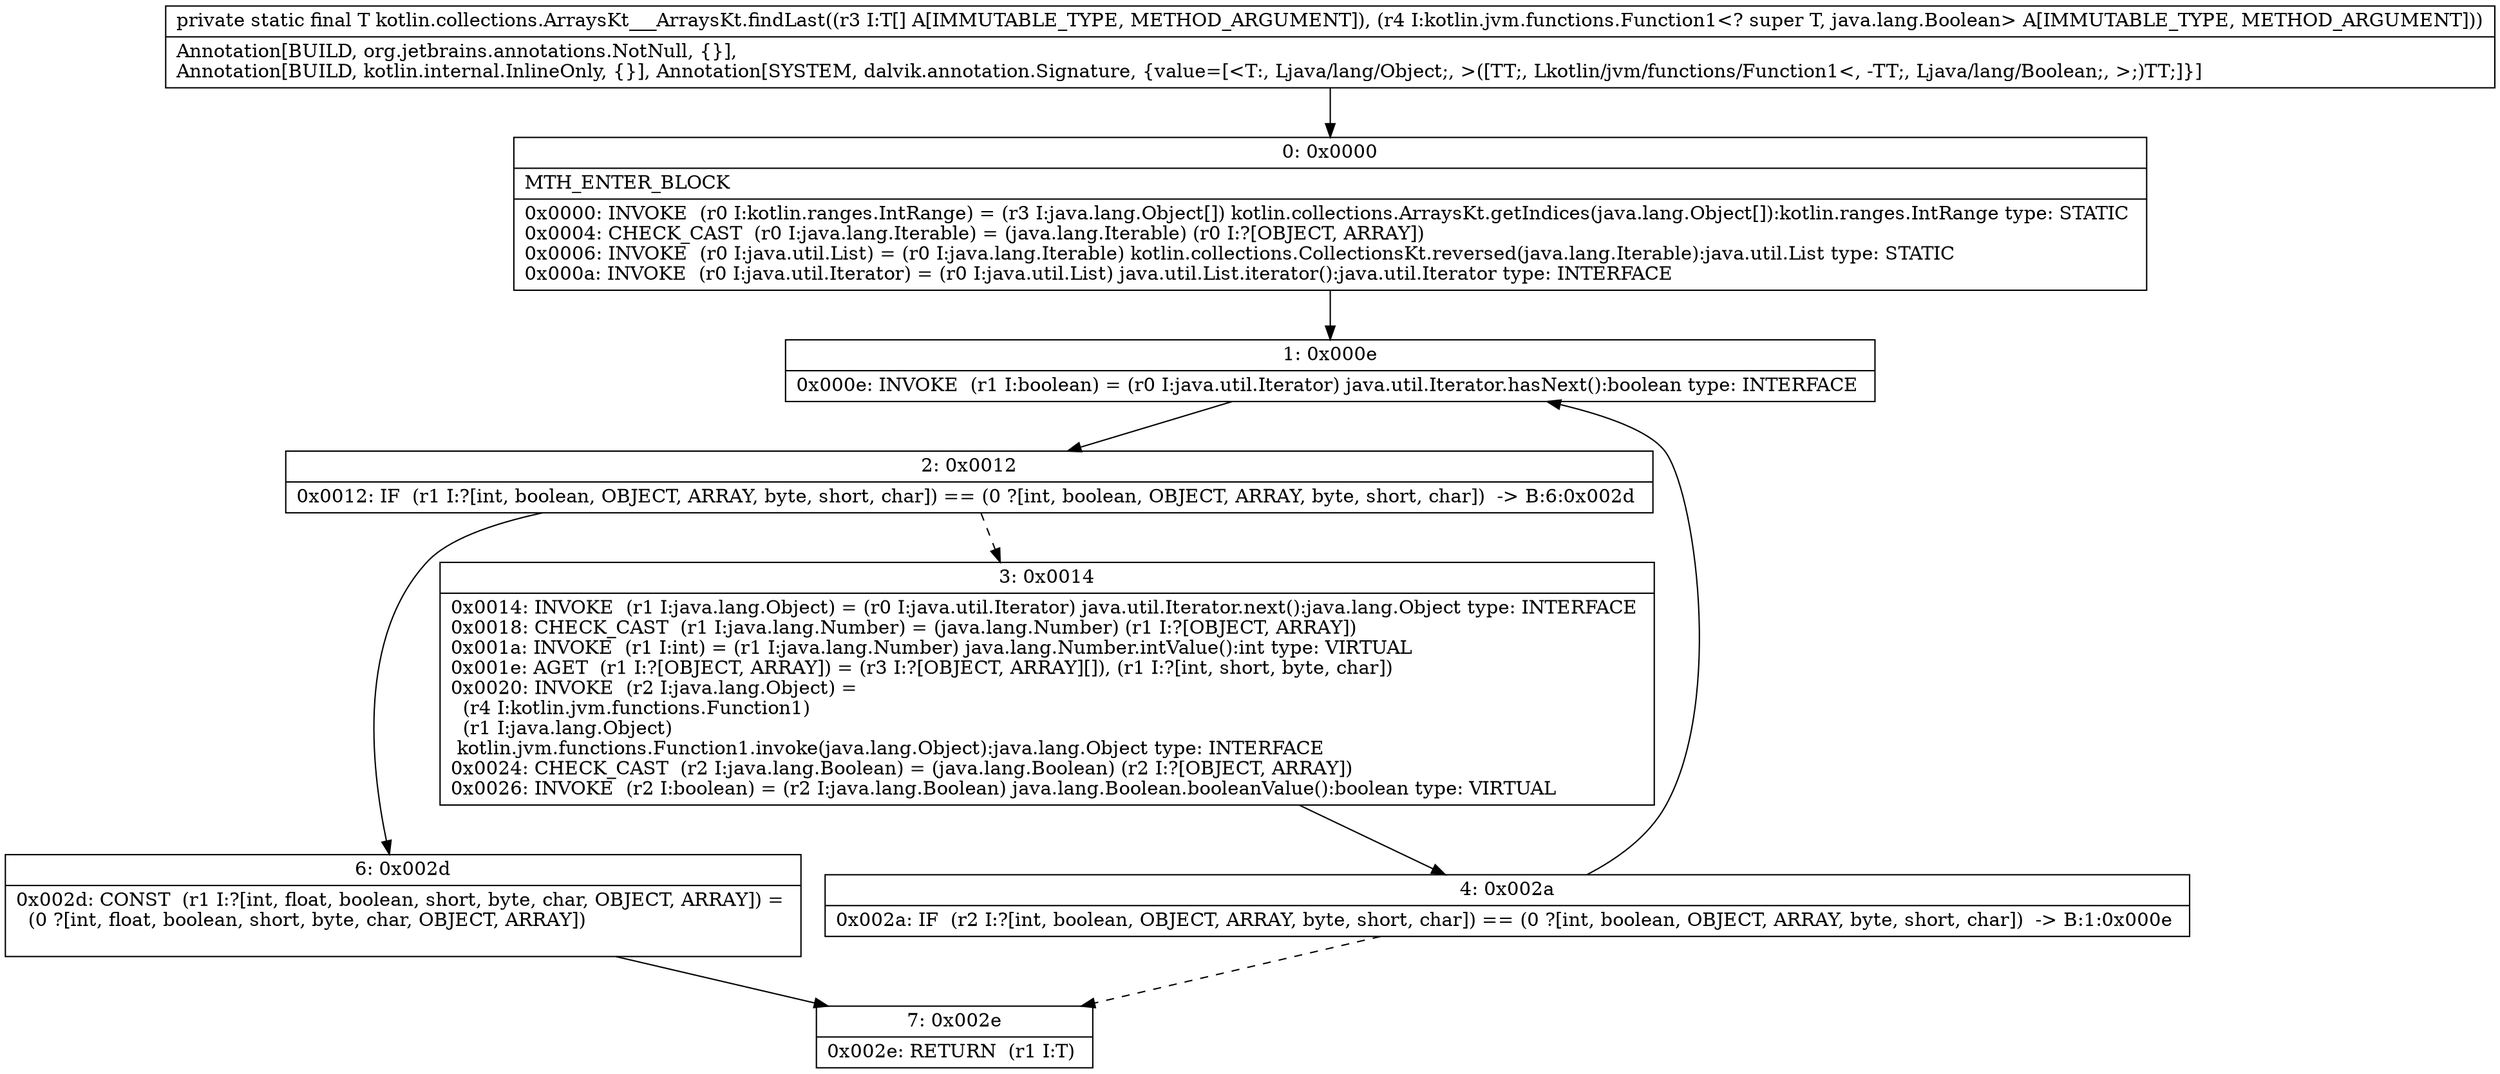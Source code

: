 digraph "CFG forkotlin.collections.ArraysKt___ArraysKt.findLast([Ljava\/lang\/Object;Lkotlin\/jvm\/functions\/Function1;)Ljava\/lang\/Object;" {
Node_0 [shape=record,label="{0\:\ 0x0000|MTH_ENTER_BLOCK\l|0x0000: INVOKE  (r0 I:kotlin.ranges.IntRange) = (r3 I:java.lang.Object[]) kotlin.collections.ArraysKt.getIndices(java.lang.Object[]):kotlin.ranges.IntRange type: STATIC \l0x0004: CHECK_CAST  (r0 I:java.lang.Iterable) = (java.lang.Iterable) (r0 I:?[OBJECT, ARRAY]) \l0x0006: INVOKE  (r0 I:java.util.List) = (r0 I:java.lang.Iterable) kotlin.collections.CollectionsKt.reversed(java.lang.Iterable):java.util.List type: STATIC \l0x000a: INVOKE  (r0 I:java.util.Iterator) = (r0 I:java.util.List) java.util.List.iterator():java.util.Iterator type: INTERFACE \l}"];
Node_1 [shape=record,label="{1\:\ 0x000e|0x000e: INVOKE  (r1 I:boolean) = (r0 I:java.util.Iterator) java.util.Iterator.hasNext():boolean type: INTERFACE \l}"];
Node_2 [shape=record,label="{2\:\ 0x0012|0x0012: IF  (r1 I:?[int, boolean, OBJECT, ARRAY, byte, short, char]) == (0 ?[int, boolean, OBJECT, ARRAY, byte, short, char])  \-\> B:6:0x002d \l}"];
Node_3 [shape=record,label="{3\:\ 0x0014|0x0014: INVOKE  (r1 I:java.lang.Object) = (r0 I:java.util.Iterator) java.util.Iterator.next():java.lang.Object type: INTERFACE \l0x0018: CHECK_CAST  (r1 I:java.lang.Number) = (java.lang.Number) (r1 I:?[OBJECT, ARRAY]) \l0x001a: INVOKE  (r1 I:int) = (r1 I:java.lang.Number) java.lang.Number.intValue():int type: VIRTUAL \l0x001e: AGET  (r1 I:?[OBJECT, ARRAY]) = (r3 I:?[OBJECT, ARRAY][]), (r1 I:?[int, short, byte, char]) \l0x0020: INVOKE  (r2 I:java.lang.Object) = \l  (r4 I:kotlin.jvm.functions.Function1)\l  (r1 I:java.lang.Object)\l kotlin.jvm.functions.Function1.invoke(java.lang.Object):java.lang.Object type: INTERFACE \l0x0024: CHECK_CAST  (r2 I:java.lang.Boolean) = (java.lang.Boolean) (r2 I:?[OBJECT, ARRAY]) \l0x0026: INVOKE  (r2 I:boolean) = (r2 I:java.lang.Boolean) java.lang.Boolean.booleanValue():boolean type: VIRTUAL \l}"];
Node_4 [shape=record,label="{4\:\ 0x002a|0x002a: IF  (r2 I:?[int, boolean, OBJECT, ARRAY, byte, short, char]) == (0 ?[int, boolean, OBJECT, ARRAY, byte, short, char])  \-\> B:1:0x000e \l}"];
Node_6 [shape=record,label="{6\:\ 0x002d|0x002d: CONST  (r1 I:?[int, float, boolean, short, byte, char, OBJECT, ARRAY]) = \l  (0 ?[int, float, boolean, short, byte, char, OBJECT, ARRAY])\l \l}"];
Node_7 [shape=record,label="{7\:\ 0x002e|0x002e: RETURN  (r1 I:T) \l}"];
MethodNode[shape=record,label="{private static final T kotlin.collections.ArraysKt___ArraysKt.findLast((r3 I:T[] A[IMMUTABLE_TYPE, METHOD_ARGUMENT]), (r4 I:kotlin.jvm.functions.Function1\<? super T, java.lang.Boolean\> A[IMMUTABLE_TYPE, METHOD_ARGUMENT]))  | Annotation[BUILD, org.jetbrains.annotations.NotNull, \{\}], \lAnnotation[BUILD, kotlin.internal.InlineOnly, \{\}], Annotation[SYSTEM, dalvik.annotation.Signature, \{value=[\<T:, Ljava\/lang\/Object;, \>([TT;, Lkotlin\/jvm\/functions\/Function1\<, \-TT;, Ljava\/lang\/Boolean;, \>;)TT;]\}]\l}"];
MethodNode -> Node_0;
Node_0 -> Node_1;
Node_1 -> Node_2;
Node_2 -> Node_3[style=dashed];
Node_2 -> Node_6;
Node_3 -> Node_4;
Node_4 -> Node_1;
Node_4 -> Node_7[style=dashed];
Node_6 -> Node_7;
}

